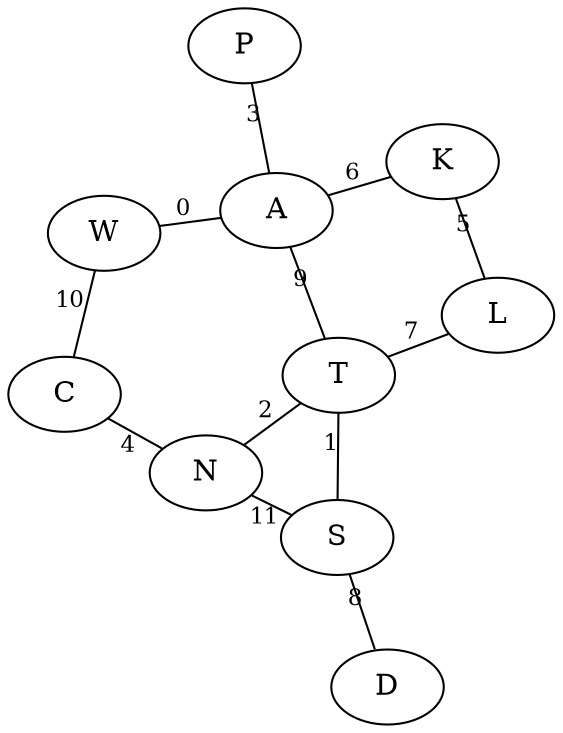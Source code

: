 graph G {
	layout=neato;
	edge [fontsize=11];
	"W" -- "A" [label="0"];
	"S" -- "T" [label="1"];
	"N" -- "T" [label="2"];
	"P" -- "A" [label="3"];
	"N" -- "C" [label="4"];
	"L" -- "K" [label="5"];
	"K" -- "A" [label="6"];
	"L" -- "T" [label="7"];
	"S" -- "D" [label="8"];
	"T" -- "A" [label="9"];
	"C" -- "W" [label="10"];
	"S" -- "N" [label="11"];
}
